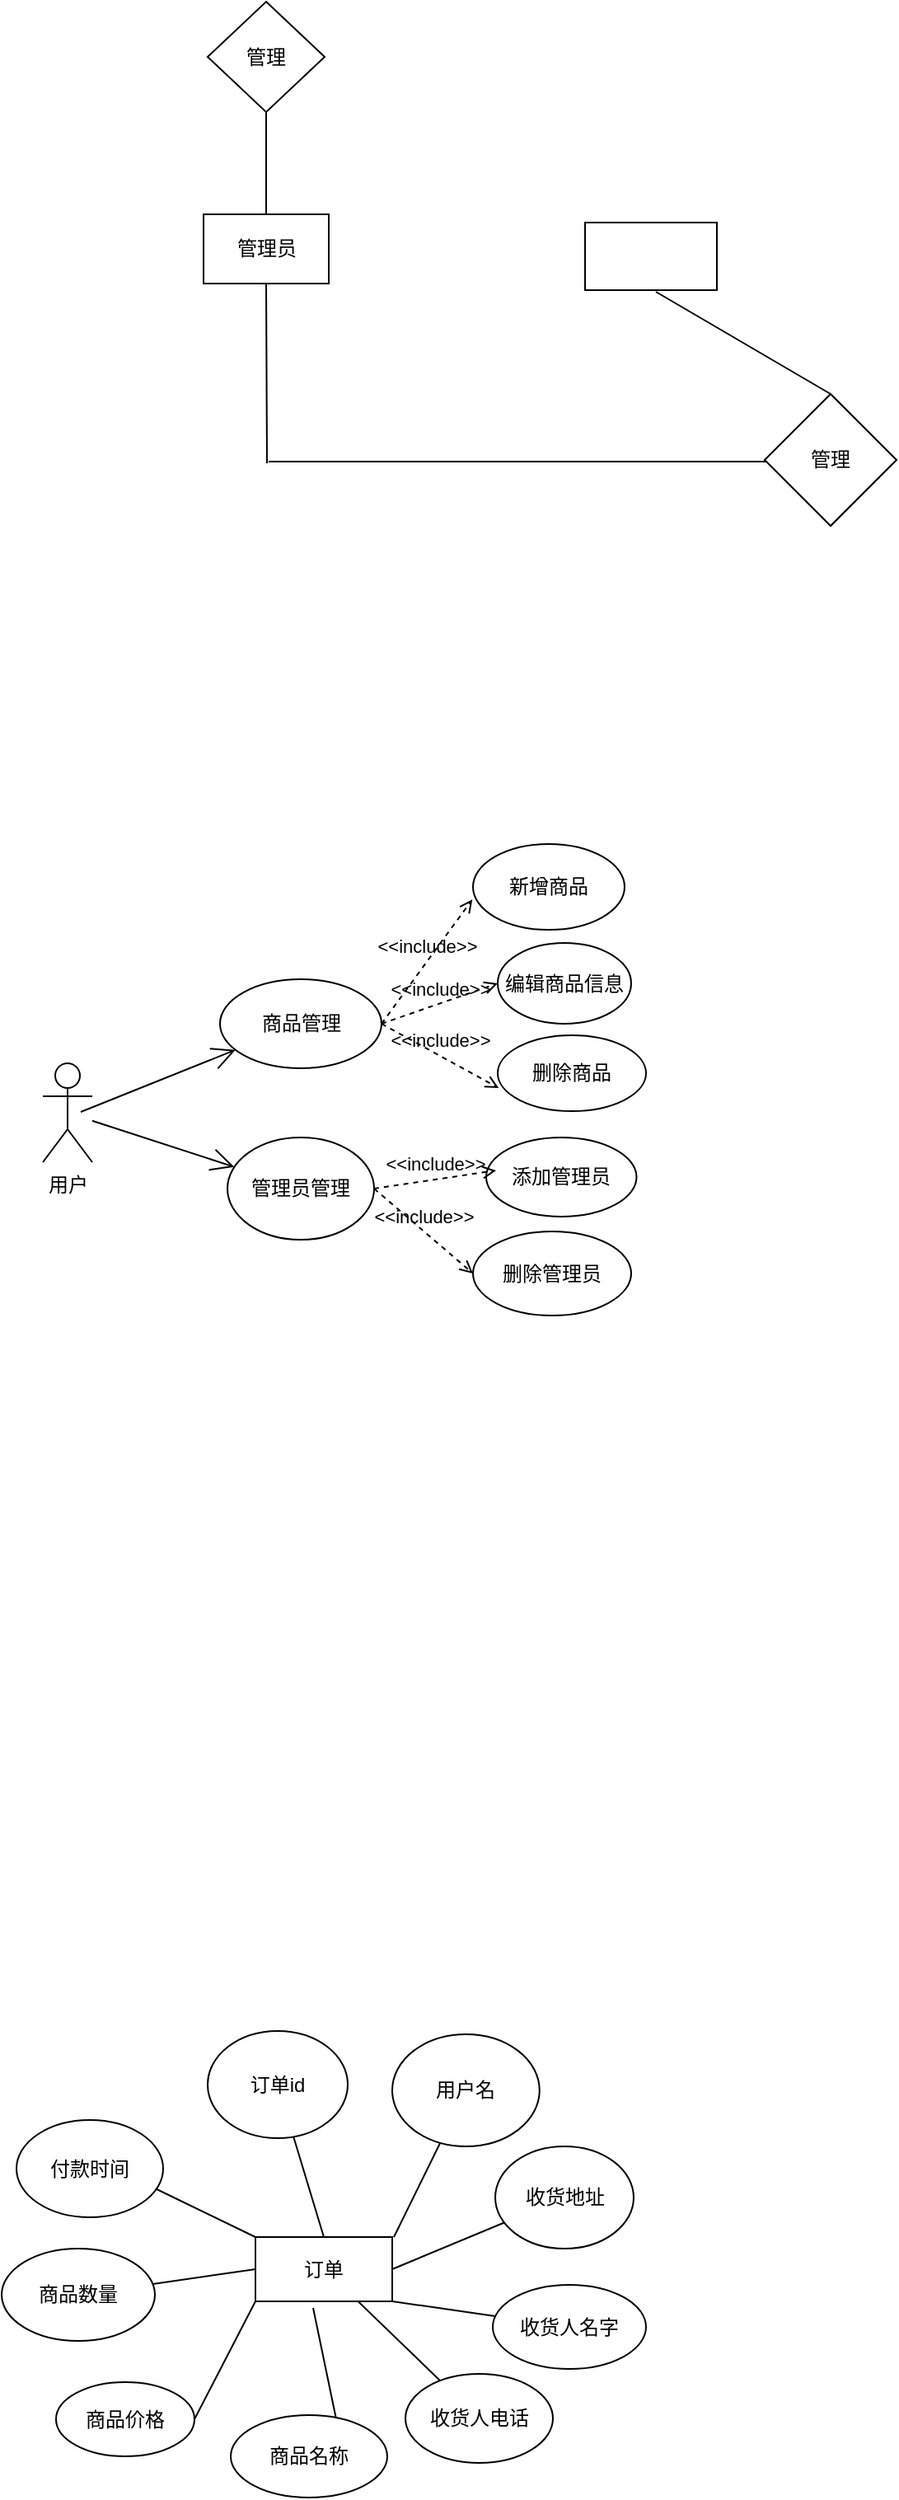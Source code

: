 <mxfile version="21.1.8" type="github">
  <diagram name="第 1 页" id="1bvjNOe7LyJNec-dtIS4">
    <mxGraphModel dx="1168" dy="684" grid="0" gridSize="10" guides="1" tooltips="1" connect="1" arrows="1" fold="1" page="0" pageScale="1" pageWidth="827" pageHeight="1169" math="0" shadow="0">
      <root>
        <mxCell id="0" />
        <mxCell id="1" parent="0" />
        <mxCell id="MBN59HDwEROqRYg8pXOh-1" value="管理" style="rhombus;whiteSpace=wrap;html=1;" parent="1" vertex="1">
          <mxGeometry x="132" y="102" width="71" height="67" as="geometry" />
        </mxCell>
        <mxCell id="MBN59HDwEROqRYg8pXOh-2" value="" style="endArrow=none;html=1;rounded=0;entryX=0.5;entryY=1;entryDx=0;entryDy=0;exitX=0.5;exitY=0;exitDx=0;exitDy=0;" parent="1" source="MBN59HDwEROqRYg8pXOh-3" target="MBN59HDwEROqRYg8pXOh-1" edge="1">
          <mxGeometry width="50" height="50" relative="1" as="geometry">
            <mxPoint x="168" y="214" as="sourcePoint" />
            <mxPoint x="437" y="277" as="targetPoint" />
          </mxGeometry>
        </mxCell>
        <mxCell id="MBN59HDwEROqRYg8pXOh-3" value="管理员" style="rounded=0;whiteSpace=wrap;html=1;" parent="1" vertex="1">
          <mxGeometry x="129.5" y="231" width="76" height="42" as="geometry" />
        </mxCell>
        <mxCell id="MBN59HDwEROqRYg8pXOh-4" value="" style="endArrow=none;html=1;rounded=0;entryX=0.5;entryY=1;entryDx=0;entryDy=0;" parent="1" target="MBN59HDwEROqRYg8pXOh-3" edge="1">
          <mxGeometry width="50" height="50" relative="1" as="geometry">
            <mxPoint x="168" y="382" as="sourcePoint" />
            <mxPoint x="437" y="277" as="targetPoint" />
          </mxGeometry>
        </mxCell>
        <mxCell id="MBN59HDwEROqRYg8pXOh-5" value="" style="endArrow=none;html=1;rounded=0;" parent="1" edge="1">
          <mxGeometry width="50" height="50" relative="1" as="geometry">
            <mxPoint x="169" y="381" as="sourcePoint" />
            <mxPoint x="471" y="381" as="targetPoint" />
          </mxGeometry>
        </mxCell>
        <mxCell id="MBN59HDwEROqRYg8pXOh-7" value="管理" style="rhombus;whiteSpace=wrap;html=1;" parent="1" vertex="1">
          <mxGeometry x="470" y="340" width="80" height="80" as="geometry" />
        </mxCell>
        <mxCell id="MBN59HDwEROqRYg8pXOh-8" value="" style="endArrow=none;html=1;rounded=0;entryX=0.5;entryY=0;entryDx=0;entryDy=0;" parent="1" target="MBN59HDwEROqRYg8pXOh-7" edge="1">
          <mxGeometry width="50" height="50" relative="1" as="geometry">
            <mxPoint x="404" y="278" as="sourcePoint" />
            <mxPoint x="437" y="277" as="targetPoint" />
          </mxGeometry>
        </mxCell>
        <mxCell id="MBN59HDwEROqRYg8pXOh-9" value="" style="rounded=0;whiteSpace=wrap;html=1;" parent="1" vertex="1">
          <mxGeometry x="361" y="236" width="80" height="41" as="geometry" />
        </mxCell>
        <mxCell id="55TXnulcEieAEGRfDUaT-1" value="用户" style="shape=umlActor;verticalLabelPosition=bottom;verticalAlign=top;html=1;outlineConnect=0;" parent="1" vertex="1">
          <mxGeometry x="32" y="746" width="30" height="60" as="geometry" />
        </mxCell>
        <mxCell id="55TXnulcEieAEGRfDUaT-3" value="" style="endArrow=open;endFill=1;endSize=12;html=1;rounded=0;" parent="1" target="55TXnulcEieAEGRfDUaT-4" edge="1">
          <mxGeometry width="160" relative="1" as="geometry">
            <mxPoint x="55" y="775.5" as="sourcePoint" />
            <mxPoint x="141" y="776" as="targetPoint" />
          </mxGeometry>
        </mxCell>
        <mxCell id="55TXnulcEieAEGRfDUaT-4" value="商品管理" style="ellipse;whiteSpace=wrap;html=1;" parent="1" vertex="1">
          <mxGeometry x="139.5" y="695" width="98" height="54" as="geometry" />
        </mxCell>
        <mxCell id="55TXnulcEieAEGRfDUaT-5" value="" style="endArrow=open;endFill=1;endSize=12;html=1;rounded=0;" parent="1" source="55TXnulcEieAEGRfDUaT-1" target="55TXnulcEieAEGRfDUaT-6" edge="1">
          <mxGeometry width="160" relative="1" as="geometry">
            <mxPoint x="259" y="716" as="sourcePoint" />
            <mxPoint x="187" y="766" as="targetPoint" />
          </mxGeometry>
        </mxCell>
        <mxCell id="55TXnulcEieAEGRfDUaT-6" value="管理员管理" style="ellipse;whiteSpace=wrap;html=1;" parent="1" vertex="1">
          <mxGeometry x="144" y="791" width="89" height="62" as="geometry" />
        </mxCell>
        <mxCell id="55TXnulcEieAEGRfDUaT-14" value="新增商品" style="ellipse;whiteSpace=wrap;html=1;" parent="1" vertex="1">
          <mxGeometry x="293" y="613" width="92" height="52" as="geometry" />
        </mxCell>
        <mxCell id="55TXnulcEieAEGRfDUaT-16" value="编辑商品信息" style="ellipse;whiteSpace=wrap;html=1;" parent="1" vertex="1">
          <mxGeometry x="308" y="673" width="81" height="49" as="geometry" />
        </mxCell>
        <mxCell id="55TXnulcEieAEGRfDUaT-18" value="删除商品" style="ellipse;whiteSpace=wrap;html=1;" parent="1" vertex="1">
          <mxGeometry x="308" y="729" width="90" height="46" as="geometry" />
        </mxCell>
        <mxCell id="55TXnulcEieAEGRfDUaT-20" value="添加管理员" style="ellipse;whiteSpace=wrap;html=1;" parent="1" vertex="1">
          <mxGeometry x="301" y="791" width="91.25" height="48" as="geometry" />
        </mxCell>
        <mxCell id="55TXnulcEieAEGRfDUaT-22" value="删除管理员" style="ellipse;whiteSpace=wrap;html=1;" parent="1" vertex="1">
          <mxGeometry x="293" y="848" width="96" height="51" as="geometry" />
        </mxCell>
        <mxCell id="INV-Hg_J2VijO6vmqnf_-3" value="&amp;lt;&amp;lt;include&amp;gt;&amp;gt;" style="html=1;verticalAlign=bottom;labelBackgroundColor=none;endArrow=open;endFill=0;dashed=1;rounded=0;exitX=1;exitY=0.5;exitDx=0;exitDy=0;entryX=-0.004;entryY=0.646;entryDx=0;entryDy=0;entryPerimeter=0;" edge="1" parent="1" source="55TXnulcEieAEGRfDUaT-4" target="55TXnulcEieAEGRfDUaT-14">
          <mxGeometry width="160" relative="1" as="geometry">
            <mxPoint x="229" y="766" as="sourcePoint" />
            <mxPoint x="371" y="838" as="targetPoint" />
          </mxGeometry>
        </mxCell>
        <mxCell id="INV-Hg_J2VijO6vmqnf_-4" value="&amp;lt;&amp;lt;include&amp;gt;&amp;gt;" style="html=1;verticalAlign=bottom;labelBackgroundColor=none;endArrow=open;endFill=0;dashed=1;rounded=0;exitX=1;exitY=0.5;exitDx=0;exitDy=0;entryX=0;entryY=0.5;entryDx=0;entryDy=0;" edge="1" parent="1" source="55TXnulcEieAEGRfDUaT-4" target="55TXnulcEieAEGRfDUaT-16">
          <mxGeometry width="160" relative="1" as="geometry">
            <mxPoint x="211" y="838" as="sourcePoint" />
            <mxPoint x="303" y="712" as="targetPoint" />
          </mxGeometry>
        </mxCell>
        <mxCell id="INV-Hg_J2VijO6vmqnf_-5" value="&amp;lt;&amp;lt;include&amp;gt;&amp;gt;" style="html=1;verticalAlign=bottom;labelBackgroundColor=none;endArrow=open;endFill=0;dashed=1;rounded=0;exitX=1;exitY=0.5;exitDx=0;exitDy=0;entryX=0.007;entryY=0.696;entryDx=0;entryDy=0;entryPerimeter=0;" edge="1" parent="1" source="55TXnulcEieAEGRfDUaT-4" target="55TXnulcEieAEGRfDUaT-18">
          <mxGeometry width="160" relative="1" as="geometry">
            <mxPoint x="211" y="838" as="sourcePoint" />
            <mxPoint x="371" y="838" as="targetPoint" />
          </mxGeometry>
        </mxCell>
        <mxCell id="INV-Hg_J2VijO6vmqnf_-6" value="&amp;lt;&amp;lt;include&amp;gt;&amp;gt;" style="html=1;verticalAlign=bottom;labelBackgroundColor=none;endArrow=open;endFill=0;dashed=1;rounded=0;exitX=1;exitY=0.5;exitDx=0;exitDy=0;" edge="1" parent="1" source="55TXnulcEieAEGRfDUaT-6">
          <mxGeometry width="160" relative="1" as="geometry">
            <mxPoint x="211" y="838" as="sourcePoint" />
            <mxPoint x="307" y="811" as="targetPoint" />
          </mxGeometry>
        </mxCell>
        <mxCell id="INV-Hg_J2VijO6vmqnf_-7" value="&amp;lt;&amp;lt;include&amp;gt;&amp;gt;" style="html=1;verticalAlign=bottom;labelBackgroundColor=none;endArrow=open;endFill=0;dashed=1;rounded=0;exitX=1;exitY=0.5;exitDx=0;exitDy=0;entryX=0;entryY=0.5;entryDx=0;entryDy=0;" edge="1" parent="1" source="55TXnulcEieAEGRfDUaT-6" target="55TXnulcEieAEGRfDUaT-22">
          <mxGeometry width="160" relative="1" as="geometry">
            <mxPoint x="211" y="838" as="sourcePoint" />
            <mxPoint x="371" y="838" as="targetPoint" />
          </mxGeometry>
        </mxCell>
        <mxCell id="INV-Hg_J2VijO6vmqnf_-8" value="订单" style="rounded=0;whiteSpace=wrap;html=1;" vertex="1" parent="1">
          <mxGeometry x="161" y="1458" width="83" height="39" as="geometry" />
        </mxCell>
        <mxCell id="INV-Hg_J2VijO6vmqnf_-9" value="" style="endArrow=none;html=1;rounded=0;exitX=0.5;exitY=0;exitDx=0;exitDy=0;" edge="1" parent="1" source="INV-Hg_J2VijO6vmqnf_-8" target="INV-Hg_J2VijO6vmqnf_-10">
          <mxGeometry width="50" height="50" relative="1" as="geometry">
            <mxPoint x="219" y="1477" as="sourcePoint" />
            <mxPoint x="240" y="1375" as="targetPoint" />
          </mxGeometry>
        </mxCell>
        <mxCell id="INV-Hg_J2VijO6vmqnf_-10" value="订单id" style="ellipse;whiteSpace=wrap;html=1;" vertex="1" parent="1">
          <mxGeometry x="132" y="1333" width="85" height="65" as="geometry" />
        </mxCell>
        <mxCell id="INV-Hg_J2VijO6vmqnf_-11" value="" style="endArrow=none;html=1;rounded=0;" edge="1" parent="1" target="INV-Hg_J2VijO6vmqnf_-12">
          <mxGeometry width="50" height="50" relative="1" as="geometry">
            <mxPoint x="245" y="1458" as="sourcePoint" />
            <mxPoint x="324" y="1417" as="targetPoint" />
          </mxGeometry>
        </mxCell>
        <mxCell id="INV-Hg_J2VijO6vmqnf_-12" value="用户名" style="ellipse;whiteSpace=wrap;html=1;" vertex="1" parent="1">
          <mxGeometry x="244" y="1335" width="89.38" height="68" as="geometry" />
        </mxCell>
        <mxCell id="INV-Hg_J2VijO6vmqnf_-13" value="" style="endArrow=none;html=1;rounded=0;exitX=1;exitY=0.5;exitDx=0;exitDy=0;" edge="1" parent="1" source="INV-Hg_J2VijO6vmqnf_-8" target="INV-Hg_J2VijO6vmqnf_-18">
          <mxGeometry width="50" height="50" relative="1" as="geometry">
            <mxPoint x="219" y="1477" as="sourcePoint" />
            <mxPoint x="326" y="1485" as="targetPoint" />
          </mxGeometry>
        </mxCell>
        <mxCell id="INV-Hg_J2VijO6vmqnf_-14" value="" style="endArrow=none;html=1;rounded=0;exitX=1;exitY=1;exitDx=0;exitDy=0;" edge="1" parent="1" source="INV-Hg_J2VijO6vmqnf_-8" target="INV-Hg_J2VijO6vmqnf_-19">
          <mxGeometry width="50" height="50" relative="1" as="geometry">
            <mxPoint x="219" y="1477" as="sourcePoint" />
            <mxPoint x="264" y="1557" as="targetPoint" />
          </mxGeometry>
        </mxCell>
        <mxCell id="INV-Hg_J2VijO6vmqnf_-15" value="" style="endArrow=none;html=1;rounded=0;exitX=0.75;exitY=1;exitDx=0;exitDy=0;" edge="1" parent="1" source="INV-Hg_J2VijO6vmqnf_-8" target="INV-Hg_J2VijO6vmqnf_-20">
          <mxGeometry width="50" height="50" relative="1" as="geometry">
            <mxPoint x="200" y="1498" as="sourcePoint" />
            <mxPoint x="170" y="1548" as="targetPoint" />
          </mxGeometry>
        </mxCell>
        <mxCell id="INV-Hg_J2VijO6vmqnf_-17" value="" style="endArrow=none;html=1;rounded=0;entryX=0;entryY=1;entryDx=0;entryDy=0;exitX=1;exitY=0.5;exitDx=0;exitDy=0;" edge="1" parent="1" source="INV-Hg_J2VijO6vmqnf_-22" target="INV-Hg_J2VijO6vmqnf_-8">
          <mxGeometry width="50" height="50" relative="1" as="geometry">
            <mxPoint x="92" y="1480" as="sourcePoint" />
            <mxPoint x="269" y="1427" as="targetPoint" />
          </mxGeometry>
        </mxCell>
        <mxCell id="INV-Hg_J2VijO6vmqnf_-18" value="收货地址" style="ellipse;whiteSpace=wrap;html=1;" vertex="1" parent="1">
          <mxGeometry x="306.5" y="1403" width="84" height="62" as="geometry" />
        </mxCell>
        <mxCell id="INV-Hg_J2VijO6vmqnf_-19" value="收货人名字" style="ellipse;whiteSpace=wrap;html=1;" vertex="1" parent="1">
          <mxGeometry x="305" y="1487" width="93" height="51" as="geometry" />
        </mxCell>
        <mxCell id="INV-Hg_J2VijO6vmqnf_-20" value="收货人电话" style="ellipse;whiteSpace=wrap;html=1;" vertex="1" parent="1">
          <mxGeometry x="252" y="1541" width="89.5" height="54" as="geometry" />
        </mxCell>
        <mxCell id="INV-Hg_J2VijO6vmqnf_-22" value="商品价格" style="ellipse;whiteSpace=wrap;html=1;" vertex="1" parent="1">
          <mxGeometry x="40" y="1546" width="84" height="45" as="geometry" />
        </mxCell>
        <mxCell id="INV-Hg_J2VijO6vmqnf_-24" value="" style="endArrow=none;html=1;rounded=0;exitX=0.672;exitY=0.033;exitDx=0;exitDy=0;exitPerimeter=0;" edge="1" parent="1" source="INV-Hg_J2VijO6vmqnf_-25">
          <mxGeometry width="50" height="50" relative="1" as="geometry">
            <mxPoint x="133" y="1560" as="sourcePoint" />
            <mxPoint x="196" y="1501" as="targetPoint" />
          </mxGeometry>
        </mxCell>
        <mxCell id="INV-Hg_J2VijO6vmqnf_-25" value="商品名称" style="ellipse;whiteSpace=wrap;html=1;" vertex="1" parent="1">
          <mxGeometry x="146" y="1566" width="95" height="50" as="geometry" />
        </mxCell>
        <mxCell id="INV-Hg_J2VijO6vmqnf_-26" value="" style="endArrow=none;html=1;rounded=0;entryX=0;entryY=0.5;entryDx=0;entryDy=0;" edge="1" parent="1" source="INV-Hg_J2VijO6vmqnf_-27" target="INV-Hg_J2VijO6vmqnf_-8">
          <mxGeometry width="50" height="50" relative="1" as="geometry">
            <mxPoint x="85" y="1454" as="sourcePoint" />
            <mxPoint x="154" y="1477" as="targetPoint" />
          </mxGeometry>
        </mxCell>
        <mxCell id="INV-Hg_J2VijO6vmqnf_-27" value="商品数量" style="ellipse;whiteSpace=wrap;html=1;" vertex="1" parent="1">
          <mxGeometry x="7" y="1465" width="93" height="56" as="geometry" />
        </mxCell>
        <mxCell id="INV-Hg_J2VijO6vmqnf_-30" value="" style="endArrow=none;html=1;rounded=0;entryX=0;entryY=0;entryDx=0;entryDy=0;" edge="1" parent="1" target="INV-Hg_J2VijO6vmqnf_-8">
          <mxGeometry width="50" height="50" relative="1" as="geometry">
            <mxPoint x="97" y="1427" as="sourcePoint" />
            <mxPoint x="351" y="1461" as="targetPoint" />
          </mxGeometry>
        </mxCell>
        <mxCell id="INV-Hg_J2VijO6vmqnf_-31" value="付款时间" style="ellipse;whiteSpace=wrap;html=1;" vertex="1" parent="1">
          <mxGeometry x="16" y="1387" width="89" height="59" as="geometry" />
        </mxCell>
      </root>
    </mxGraphModel>
  </diagram>
</mxfile>
